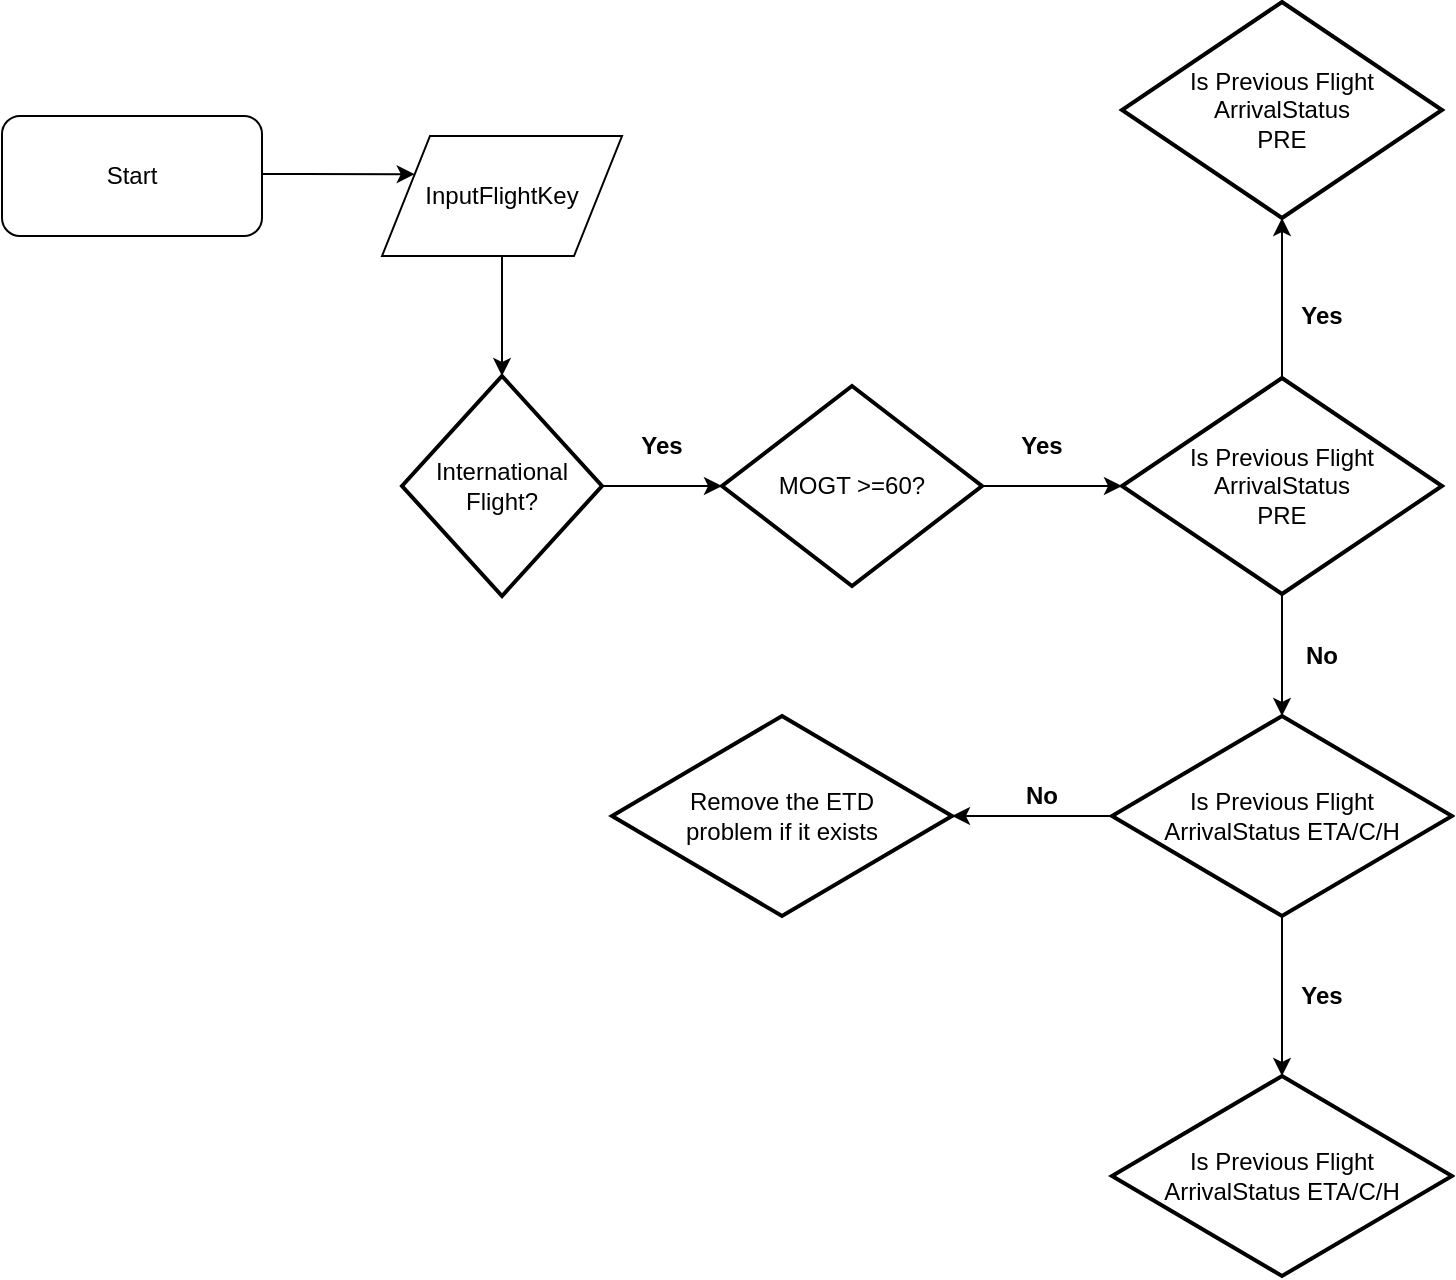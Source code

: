 <mxfile version="11.1.4" type="github"><diagram id="pFKQiXRmC3XckeJbhHOQ" name="Page-1"><mxGraphModel dx="1038" dy="1683" grid="1" gridSize="10" guides="1" tooltips="1" connect="1" arrows="1" fold="1" page="1" pageScale="1" pageWidth="850" pageHeight="1100" math="0" shadow="0"><root><mxCell id="0"/><mxCell id="1" parent="0"/><mxCell id="UgsXbYPD-4DsROqtCclC-2" style="edgeStyle=orthogonalEdgeStyle;rounded=0;orthogonalLoop=1;jettySize=auto;html=1;entryX=0;entryY=0.25;entryDx=0;entryDy=0;" parent="1" source="UgsXbYPD-4DsROqtCclC-1" target="UgsXbYPD-4DsROqtCclC-3" edge="1"><mxGeometry relative="1" as="geometry"><mxPoint x="220" y="60" as="targetPoint"/><Array as="points"><mxPoint x="170" y="59"/><mxPoint x="170" y="59"/></Array></mxGeometry></mxCell><mxCell id="UgsXbYPD-4DsROqtCclC-1" value="Start" style="rounded=1;whiteSpace=wrap;html=1;" parent="1" vertex="1"><mxGeometry x="20" y="30" width="130" height="60" as="geometry"/></mxCell><mxCell id="UgsXbYPD-4DsROqtCclC-6" style="edgeStyle=orthogonalEdgeStyle;rounded=0;orthogonalLoop=1;jettySize=auto;html=1;exitX=0.5;exitY=0;exitDx=0;exitDy=0;entryX=0.5;entryY=0;entryDx=0;entryDy=0;" parent="1" source="UgsXbYPD-4DsROqtCclC-3" target="UgsXbYPD-4DsROqtCclC-3" edge="1"><mxGeometry relative="1" as="geometry"><mxPoint x="260" y="120" as="targetPoint"/></mxGeometry></mxCell><mxCell id="UgsXbYPD-4DsROqtCclC-7" style="edgeStyle=orthogonalEdgeStyle;rounded=0;orthogonalLoop=1;jettySize=auto;html=1;" parent="1" source="UgsXbYPD-4DsROqtCclC-3" edge="1"><mxGeometry relative="1" as="geometry"><mxPoint x="270" y="160" as="targetPoint"/></mxGeometry></mxCell><mxCell id="UgsXbYPD-4DsROqtCclC-3" value="InputFlightKey" style="shape=parallelogram;perimeter=parallelogramPerimeter;whiteSpace=wrap;html=1;" parent="1" vertex="1"><mxGeometry x="210" y="40" width="120" height="60" as="geometry"/></mxCell><mxCell id="UgsXbYPD-4DsROqtCclC-10" style="edgeStyle=orthogonalEdgeStyle;rounded=0;orthogonalLoop=1;jettySize=auto;html=1;exitX=1;exitY=0.5;exitDx=0;exitDy=0;exitPerimeter=0;" parent="1" source="UgsXbYPD-4DsROqtCclC-8" edge="1"><mxGeometry relative="1" as="geometry"><mxPoint x="380" y="215" as="targetPoint"/><Array as="points"><mxPoint x="370" y="215"/><mxPoint x="370" y="215"/></Array></mxGeometry></mxCell><mxCell id="UgsXbYPD-4DsROqtCclC-8" value="International Flight?" style="strokeWidth=2;html=1;shape=mxgraph.flowchart.decision;whiteSpace=wrap;" parent="1" vertex="1"><mxGeometry x="220" y="160" width="100" height="110" as="geometry"/></mxCell><mxCell id="UgsXbYPD-4DsROqtCclC-14" style="edgeStyle=orthogonalEdgeStyle;rounded=0;orthogonalLoop=1;jettySize=auto;html=1;" parent="1" source="UgsXbYPD-4DsROqtCclC-11" edge="1"><mxGeometry relative="1" as="geometry"><mxPoint x="580" y="215" as="targetPoint"/></mxGeometry></mxCell><mxCell id="UgsXbYPD-4DsROqtCclC-11" value="MOGT &amp;gt;=60?" style="strokeWidth=2;html=1;shape=mxgraph.flowchart.decision;whiteSpace=wrap;" parent="1" vertex="1"><mxGeometry x="380" y="165" width="130" height="100" as="geometry"/></mxCell><mxCell id="UgsXbYPD-4DsROqtCclC-16" style="edgeStyle=orthogonalEdgeStyle;rounded=0;orthogonalLoop=1;jettySize=auto;html=1;entryX=0.5;entryY=0;entryDx=0;entryDy=0;entryPerimeter=0;" parent="1" source="UgsXbYPD-4DsROqtCclC-15" edge="1" target="UgsXbYPD-4DsROqtCclC-17"><mxGeometry relative="1" as="geometry"><mxPoint x="590" y="320" as="targetPoint"/><Array as="points"><mxPoint x="660" y="290"/><mxPoint x="660" y="290"/></Array></mxGeometry></mxCell><mxCell id="46tW-18OfaLYzbYvIZAa-3" value="" style="edgeStyle=orthogonalEdgeStyle;rounded=0;orthogonalLoop=1;jettySize=auto;html=1;" edge="1" parent="1" source="UgsXbYPD-4DsROqtCclC-15" target="46tW-18OfaLYzbYvIZAa-2"><mxGeometry relative="1" as="geometry"/></mxCell><mxCell id="UgsXbYPD-4DsROqtCclC-15" value="Is Previous Flight&lt;br&gt;ArrivalStatus &lt;br&gt;PRE" style="strokeWidth=2;html=1;shape=mxgraph.flowchart.decision;whiteSpace=wrap;" parent="1" vertex="1"><mxGeometry x="580" y="161" width="160" height="108" as="geometry"/></mxCell><mxCell id="46tW-18OfaLYzbYvIZAa-2" value="Is Previous Flight&lt;br&gt;ArrivalStatus &lt;br&gt;PRE" style="strokeWidth=2;html=1;shape=mxgraph.flowchart.decision;whiteSpace=wrap;" vertex="1" parent="1"><mxGeometry x="580" y="-27" width="160" height="108" as="geometry"/></mxCell><mxCell id="46tW-18OfaLYzbYvIZAa-11" value="" style="edgeStyle=orthogonalEdgeStyle;rounded=0;orthogonalLoop=1;jettySize=auto;html=1;" edge="1" parent="1" source="UgsXbYPD-4DsROqtCclC-17" target="46tW-18OfaLYzbYvIZAa-10"><mxGeometry relative="1" as="geometry"/></mxCell><mxCell id="46tW-18OfaLYzbYvIZAa-15" value="" style="edgeStyle=orthogonalEdgeStyle;rounded=0;orthogonalLoop=1;jettySize=auto;html=1;" edge="1" parent="1" source="UgsXbYPD-4DsROqtCclC-17" target="46tW-18OfaLYzbYvIZAa-14"><mxGeometry relative="1" as="geometry"/></mxCell><mxCell id="UgsXbYPD-4DsROqtCclC-17" value="&lt;span style=&quot;white-space: normal&quot;&gt;Is Previous Flight&lt;/span&gt;&lt;br style=&quot;white-space: normal&quot;&gt;&lt;span style=&quot;white-space: normal&quot;&gt;ArrivalStatus&lt;/span&gt;&lt;span style=&quot;white-space: normal&quot;&gt;&amp;nbsp;ETA/C/H&lt;/span&gt;" style="strokeWidth=2;html=1;shape=mxgraph.flowchart.decision;whiteSpace=wrap;" parent="1" vertex="1"><mxGeometry x="575" y="330" width="170" height="100" as="geometry"/></mxCell><mxCell id="46tW-18OfaLYzbYvIZAa-14" value="Remove the ETD &lt;br&gt;problem if it exists" style="strokeWidth=2;html=1;shape=mxgraph.flowchart.decision;whiteSpace=wrap;" vertex="1" parent="1"><mxGeometry x="325" y="330" width="170" height="100" as="geometry"/></mxCell><mxCell id="46tW-18OfaLYzbYvIZAa-10" value="&lt;span style=&quot;white-space: normal&quot;&gt;Is Previous Flight&lt;/span&gt;&lt;br style=&quot;white-space: normal&quot;&gt;&lt;span style=&quot;white-space: normal&quot;&gt;ArrivalStatus&lt;/span&gt;&lt;span style=&quot;white-space: normal&quot;&gt;&amp;nbsp;ETA/C/H&lt;/span&gt;" style="strokeWidth=2;html=1;shape=mxgraph.flowchart.decision;whiteSpace=wrap;" vertex="1" parent="1"><mxGeometry x="575" y="510" width="170" height="100" as="geometry"/></mxCell><mxCell id="46tW-18OfaLYzbYvIZAa-5" value="&lt;b&gt;Yes&lt;/b&gt;" style="text;html=1;strokeColor=none;fillColor=none;align=center;verticalAlign=middle;whiteSpace=wrap;rounded=0;" vertex="1" parent="1"><mxGeometry x="330" y="185" width="40" height="20" as="geometry"/></mxCell><mxCell id="46tW-18OfaLYzbYvIZAa-6" value="&lt;b&gt;Yes&lt;/b&gt;" style="text;html=1;strokeColor=none;fillColor=none;align=center;verticalAlign=middle;whiteSpace=wrap;rounded=0;" vertex="1" parent="1"><mxGeometry x="520" y="185" width="40" height="20" as="geometry"/></mxCell><mxCell id="46tW-18OfaLYzbYvIZAa-7" value="&lt;b&gt;No&lt;/b&gt;" style="text;html=1;strokeColor=none;fillColor=none;align=center;verticalAlign=middle;whiteSpace=wrap;rounded=0;" vertex="1" parent="1"><mxGeometry x="660" y="290" width="40" height="20" as="geometry"/></mxCell><mxCell id="46tW-18OfaLYzbYvIZAa-8" value="&lt;b&gt;Yes&lt;/b&gt;" style="text;html=1;strokeColor=none;fillColor=none;align=center;verticalAlign=middle;whiteSpace=wrap;rounded=0;" vertex="1" parent="1"><mxGeometry x="660" y="120" width="40" height="20" as="geometry"/></mxCell><mxCell id="46tW-18OfaLYzbYvIZAa-13" value="&lt;b&gt;Yes&lt;/b&gt;" style="text;html=1;strokeColor=none;fillColor=none;align=center;verticalAlign=middle;whiteSpace=wrap;rounded=0;" vertex="1" parent="1"><mxGeometry x="660" y="460" width="40" height="20" as="geometry"/></mxCell><mxCell id="46tW-18OfaLYzbYvIZAa-17" value="&lt;b&gt;No&lt;/b&gt;" style="text;html=1;strokeColor=none;fillColor=none;align=center;verticalAlign=middle;whiteSpace=wrap;rounded=0;" vertex="1" parent="1"><mxGeometry x="520" y="360" width="40" height="20" as="geometry"/></mxCell></root></mxGraphModel></diagram></mxfile>